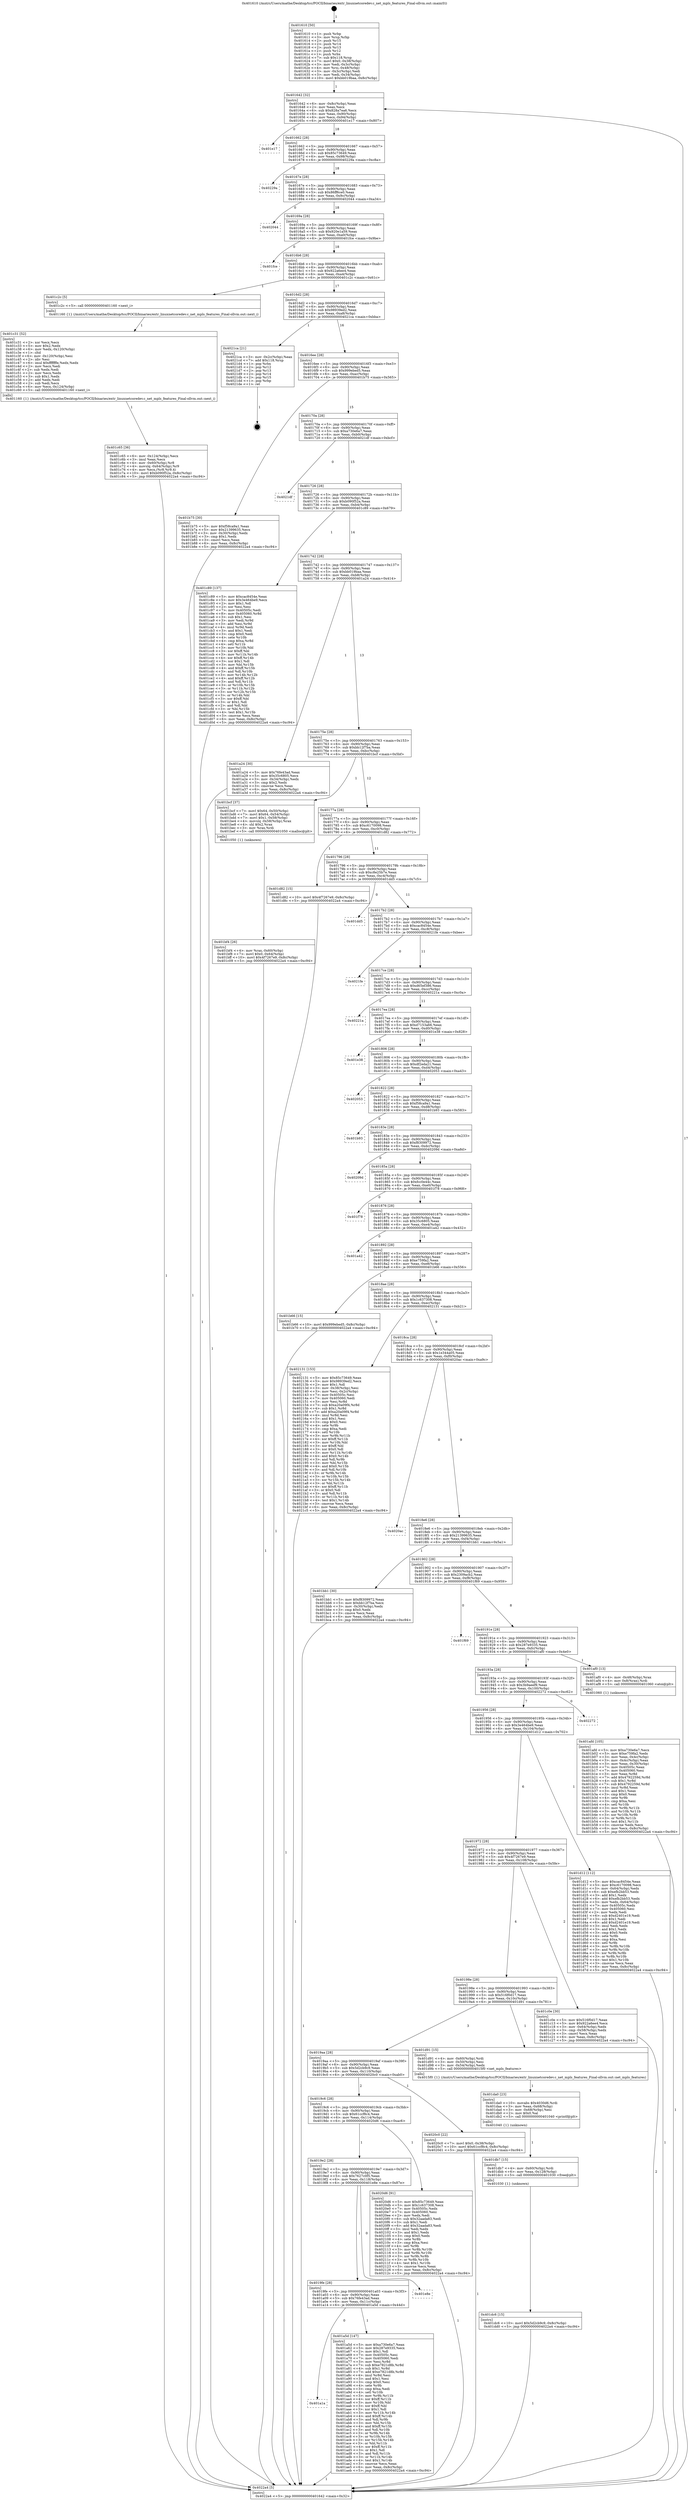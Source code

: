 digraph "0x401610" {
  label = "0x401610 (/mnt/c/Users/mathe/Desktop/tcc/POCII/binaries/extr_linuxnetcoredev.c_net_mpls_features_Final-ollvm.out::main(0))"
  labelloc = "t"
  node[shape=record]

  Entry [label="",width=0.3,height=0.3,shape=circle,fillcolor=black,style=filled]
  "0x401642" [label="{
     0x401642 [32]\l
     | [instrs]\l
     &nbsp;&nbsp;0x401642 \<+6\>: mov -0x8c(%rbp),%eax\l
     &nbsp;&nbsp;0x401648 \<+2\>: mov %eax,%ecx\l
     &nbsp;&nbsp;0x40164a \<+6\>: sub $0x828a7ea6,%ecx\l
     &nbsp;&nbsp;0x401650 \<+6\>: mov %eax,-0x90(%rbp)\l
     &nbsp;&nbsp;0x401656 \<+6\>: mov %ecx,-0x94(%rbp)\l
     &nbsp;&nbsp;0x40165c \<+6\>: je 0000000000401e17 \<main+0x807\>\l
  }"]
  "0x401e17" [label="{
     0x401e17\l
  }", style=dashed]
  "0x401662" [label="{
     0x401662 [28]\l
     | [instrs]\l
     &nbsp;&nbsp;0x401662 \<+5\>: jmp 0000000000401667 \<main+0x57\>\l
     &nbsp;&nbsp;0x401667 \<+6\>: mov -0x90(%rbp),%eax\l
     &nbsp;&nbsp;0x40166d \<+5\>: sub $0x85c73649,%eax\l
     &nbsp;&nbsp;0x401672 \<+6\>: mov %eax,-0x98(%rbp)\l
     &nbsp;&nbsp;0x401678 \<+6\>: je 000000000040229a \<main+0xc8a\>\l
  }"]
  Exit [label="",width=0.3,height=0.3,shape=circle,fillcolor=black,style=filled,peripheries=2]
  "0x40229a" [label="{
     0x40229a\l
  }", style=dashed]
  "0x40167e" [label="{
     0x40167e [28]\l
     | [instrs]\l
     &nbsp;&nbsp;0x40167e \<+5\>: jmp 0000000000401683 \<main+0x73\>\l
     &nbsp;&nbsp;0x401683 \<+6\>: mov -0x90(%rbp),%eax\l
     &nbsp;&nbsp;0x401689 \<+5\>: sub $0x86ff6ce0,%eax\l
     &nbsp;&nbsp;0x40168e \<+6\>: mov %eax,-0x9c(%rbp)\l
     &nbsp;&nbsp;0x401694 \<+6\>: je 0000000000402044 \<main+0xa34\>\l
  }"]
  "0x401dc6" [label="{
     0x401dc6 [15]\l
     | [instrs]\l
     &nbsp;&nbsp;0x401dc6 \<+10\>: movl $0x5d2cb9c9,-0x8c(%rbp)\l
     &nbsp;&nbsp;0x401dd0 \<+5\>: jmp 00000000004022a4 \<main+0xc94\>\l
  }"]
  "0x402044" [label="{
     0x402044\l
  }", style=dashed]
  "0x40169a" [label="{
     0x40169a [28]\l
     | [instrs]\l
     &nbsp;&nbsp;0x40169a \<+5\>: jmp 000000000040169f \<main+0x8f\>\l
     &nbsp;&nbsp;0x40169f \<+6\>: mov -0x90(%rbp),%eax\l
     &nbsp;&nbsp;0x4016a5 \<+5\>: sub $0x920e1a59,%eax\l
     &nbsp;&nbsp;0x4016aa \<+6\>: mov %eax,-0xa0(%rbp)\l
     &nbsp;&nbsp;0x4016b0 \<+6\>: je 0000000000401fce \<main+0x9be\>\l
  }"]
  "0x401db7" [label="{
     0x401db7 [15]\l
     | [instrs]\l
     &nbsp;&nbsp;0x401db7 \<+4\>: mov -0x60(%rbp),%rdi\l
     &nbsp;&nbsp;0x401dbb \<+6\>: mov %eax,-0x128(%rbp)\l
     &nbsp;&nbsp;0x401dc1 \<+5\>: call 0000000000401030 \<free@plt\>\l
     | [calls]\l
     &nbsp;&nbsp;0x401030 \{1\} (unknown)\l
  }"]
  "0x401fce" [label="{
     0x401fce\l
  }", style=dashed]
  "0x4016b6" [label="{
     0x4016b6 [28]\l
     | [instrs]\l
     &nbsp;&nbsp;0x4016b6 \<+5\>: jmp 00000000004016bb \<main+0xab\>\l
     &nbsp;&nbsp;0x4016bb \<+6\>: mov -0x90(%rbp),%eax\l
     &nbsp;&nbsp;0x4016c1 \<+5\>: sub $0x922a6ee4,%eax\l
     &nbsp;&nbsp;0x4016c6 \<+6\>: mov %eax,-0xa4(%rbp)\l
     &nbsp;&nbsp;0x4016cc \<+6\>: je 0000000000401c2c \<main+0x61c\>\l
  }"]
  "0x401da0" [label="{
     0x401da0 [23]\l
     | [instrs]\l
     &nbsp;&nbsp;0x401da0 \<+10\>: movabs $0x4030d6,%rdi\l
     &nbsp;&nbsp;0x401daa \<+3\>: mov %eax,-0x68(%rbp)\l
     &nbsp;&nbsp;0x401dad \<+3\>: mov -0x68(%rbp),%esi\l
     &nbsp;&nbsp;0x401db0 \<+2\>: mov $0x0,%al\l
     &nbsp;&nbsp;0x401db2 \<+5\>: call 0000000000401040 \<printf@plt\>\l
     | [calls]\l
     &nbsp;&nbsp;0x401040 \{1\} (unknown)\l
  }"]
  "0x401c2c" [label="{
     0x401c2c [5]\l
     | [instrs]\l
     &nbsp;&nbsp;0x401c2c \<+5\>: call 0000000000401160 \<next_i\>\l
     | [calls]\l
     &nbsp;&nbsp;0x401160 \{1\} (/mnt/c/Users/mathe/Desktop/tcc/POCII/binaries/extr_linuxnetcoredev.c_net_mpls_features_Final-ollvm.out::next_i)\l
  }"]
  "0x4016d2" [label="{
     0x4016d2 [28]\l
     | [instrs]\l
     &nbsp;&nbsp;0x4016d2 \<+5\>: jmp 00000000004016d7 \<main+0xc7\>\l
     &nbsp;&nbsp;0x4016d7 \<+6\>: mov -0x90(%rbp),%eax\l
     &nbsp;&nbsp;0x4016dd \<+5\>: sub $0x98939ed2,%eax\l
     &nbsp;&nbsp;0x4016e2 \<+6\>: mov %eax,-0xa8(%rbp)\l
     &nbsp;&nbsp;0x4016e8 \<+6\>: je 00000000004021ca \<main+0xbba\>\l
  }"]
  "0x401c65" [label="{
     0x401c65 [36]\l
     | [instrs]\l
     &nbsp;&nbsp;0x401c65 \<+6\>: mov -0x124(%rbp),%ecx\l
     &nbsp;&nbsp;0x401c6b \<+3\>: imul %eax,%ecx\l
     &nbsp;&nbsp;0x401c6e \<+4\>: mov -0x60(%rbp),%r8\l
     &nbsp;&nbsp;0x401c72 \<+4\>: movslq -0x64(%rbp),%r9\l
     &nbsp;&nbsp;0x401c76 \<+4\>: mov %ecx,(%r8,%r9,4)\l
     &nbsp;&nbsp;0x401c7a \<+10\>: movl $0xb090f52a,-0x8c(%rbp)\l
     &nbsp;&nbsp;0x401c84 \<+5\>: jmp 00000000004022a4 \<main+0xc94\>\l
  }"]
  "0x4021ca" [label="{
     0x4021ca [21]\l
     | [instrs]\l
     &nbsp;&nbsp;0x4021ca \<+3\>: mov -0x2c(%rbp),%eax\l
     &nbsp;&nbsp;0x4021cd \<+7\>: add $0x118,%rsp\l
     &nbsp;&nbsp;0x4021d4 \<+1\>: pop %rbx\l
     &nbsp;&nbsp;0x4021d5 \<+2\>: pop %r12\l
     &nbsp;&nbsp;0x4021d7 \<+2\>: pop %r13\l
     &nbsp;&nbsp;0x4021d9 \<+2\>: pop %r14\l
     &nbsp;&nbsp;0x4021db \<+2\>: pop %r15\l
     &nbsp;&nbsp;0x4021dd \<+1\>: pop %rbp\l
     &nbsp;&nbsp;0x4021de \<+1\>: ret\l
  }"]
  "0x4016ee" [label="{
     0x4016ee [28]\l
     | [instrs]\l
     &nbsp;&nbsp;0x4016ee \<+5\>: jmp 00000000004016f3 \<main+0xe3\>\l
     &nbsp;&nbsp;0x4016f3 \<+6\>: mov -0x90(%rbp),%eax\l
     &nbsp;&nbsp;0x4016f9 \<+5\>: sub $0x999ebed5,%eax\l
     &nbsp;&nbsp;0x4016fe \<+6\>: mov %eax,-0xac(%rbp)\l
     &nbsp;&nbsp;0x401704 \<+6\>: je 0000000000401b75 \<main+0x565\>\l
  }"]
  "0x401c31" [label="{
     0x401c31 [52]\l
     | [instrs]\l
     &nbsp;&nbsp;0x401c31 \<+2\>: xor %ecx,%ecx\l
     &nbsp;&nbsp;0x401c33 \<+5\>: mov $0x2,%edx\l
     &nbsp;&nbsp;0x401c38 \<+6\>: mov %edx,-0x120(%rbp)\l
     &nbsp;&nbsp;0x401c3e \<+1\>: cltd\l
     &nbsp;&nbsp;0x401c3f \<+6\>: mov -0x120(%rbp),%esi\l
     &nbsp;&nbsp;0x401c45 \<+2\>: idiv %esi\l
     &nbsp;&nbsp;0x401c47 \<+6\>: imul $0xfffffffe,%edx,%edx\l
     &nbsp;&nbsp;0x401c4d \<+2\>: mov %ecx,%edi\l
     &nbsp;&nbsp;0x401c4f \<+2\>: sub %edx,%edi\l
     &nbsp;&nbsp;0x401c51 \<+2\>: mov %ecx,%edx\l
     &nbsp;&nbsp;0x401c53 \<+3\>: sub $0x1,%edx\l
     &nbsp;&nbsp;0x401c56 \<+2\>: add %edx,%edi\l
     &nbsp;&nbsp;0x401c58 \<+2\>: sub %edi,%ecx\l
     &nbsp;&nbsp;0x401c5a \<+6\>: mov %ecx,-0x124(%rbp)\l
     &nbsp;&nbsp;0x401c60 \<+5\>: call 0000000000401160 \<next_i\>\l
     | [calls]\l
     &nbsp;&nbsp;0x401160 \{1\} (/mnt/c/Users/mathe/Desktop/tcc/POCII/binaries/extr_linuxnetcoredev.c_net_mpls_features_Final-ollvm.out::next_i)\l
  }"]
  "0x401b75" [label="{
     0x401b75 [30]\l
     | [instrs]\l
     &nbsp;&nbsp;0x401b75 \<+5\>: mov $0xf58ca9a1,%eax\l
     &nbsp;&nbsp;0x401b7a \<+5\>: mov $0x21399635,%ecx\l
     &nbsp;&nbsp;0x401b7f \<+3\>: mov -0x30(%rbp),%edx\l
     &nbsp;&nbsp;0x401b82 \<+3\>: cmp $0x1,%edx\l
     &nbsp;&nbsp;0x401b85 \<+3\>: cmovl %ecx,%eax\l
     &nbsp;&nbsp;0x401b88 \<+6\>: mov %eax,-0x8c(%rbp)\l
     &nbsp;&nbsp;0x401b8e \<+5\>: jmp 00000000004022a4 \<main+0xc94\>\l
  }"]
  "0x40170a" [label="{
     0x40170a [28]\l
     | [instrs]\l
     &nbsp;&nbsp;0x40170a \<+5\>: jmp 000000000040170f \<main+0xff\>\l
     &nbsp;&nbsp;0x40170f \<+6\>: mov -0x90(%rbp),%eax\l
     &nbsp;&nbsp;0x401715 \<+5\>: sub $0xa730e6a7,%eax\l
     &nbsp;&nbsp;0x40171a \<+6\>: mov %eax,-0xb0(%rbp)\l
     &nbsp;&nbsp;0x401720 \<+6\>: je 00000000004021df \<main+0xbcf\>\l
  }"]
  "0x401bf4" [label="{
     0x401bf4 [26]\l
     | [instrs]\l
     &nbsp;&nbsp;0x401bf4 \<+4\>: mov %rax,-0x60(%rbp)\l
     &nbsp;&nbsp;0x401bf8 \<+7\>: movl $0x0,-0x64(%rbp)\l
     &nbsp;&nbsp;0x401bff \<+10\>: movl $0x4f7267e9,-0x8c(%rbp)\l
     &nbsp;&nbsp;0x401c09 \<+5\>: jmp 00000000004022a4 \<main+0xc94\>\l
  }"]
  "0x4021df" [label="{
     0x4021df\l
  }", style=dashed]
  "0x401726" [label="{
     0x401726 [28]\l
     | [instrs]\l
     &nbsp;&nbsp;0x401726 \<+5\>: jmp 000000000040172b \<main+0x11b\>\l
     &nbsp;&nbsp;0x40172b \<+6\>: mov -0x90(%rbp),%eax\l
     &nbsp;&nbsp;0x401731 \<+5\>: sub $0xb090f52a,%eax\l
     &nbsp;&nbsp;0x401736 \<+6\>: mov %eax,-0xb4(%rbp)\l
     &nbsp;&nbsp;0x40173c \<+6\>: je 0000000000401c89 \<main+0x679\>\l
  }"]
  "0x401afd" [label="{
     0x401afd [105]\l
     | [instrs]\l
     &nbsp;&nbsp;0x401afd \<+5\>: mov $0xa730e6a7,%ecx\l
     &nbsp;&nbsp;0x401b02 \<+5\>: mov $0xe759fa2,%edx\l
     &nbsp;&nbsp;0x401b07 \<+3\>: mov %eax,-0x4c(%rbp)\l
     &nbsp;&nbsp;0x401b0a \<+3\>: mov -0x4c(%rbp),%eax\l
     &nbsp;&nbsp;0x401b0d \<+3\>: mov %eax,-0x30(%rbp)\l
     &nbsp;&nbsp;0x401b10 \<+7\>: mov 0x40505c,%eax\l
     &nbsp;&nbsp;0x401b17 \<+7\>: mov 0x405060,%esi\l
     &nbsp;&nbsp;0x401b1e \<+3\>: mov %eax,%r8d\l
     &nbsp;&nbsp;0x401b21 \<+7\>: add $0x4792259d,%r8d\l
     &nbsp;&nbsp;0x401b28 \<+4\>: sub $0x1,%r8d\l
     &nbsp;&nbsp;0x401b2c \<+7\>: sub $0x4792259d,%r8d\l
     &nbsp;&nbsp;0x401b33 \<+4\>: imul %r8d,%eax\l
     &nbsp;&nbsp;0x401b37 \<+3\>: and $0x1,%eax\l
     &nbsp;&nbsp;0x401b3a \<+3\>: cmp $0x0,%eax\l
     &nbsp;&nbsp;0x401b3d \<+4\>: sete %r9b\l
     &nbsp;&nbsp;0x401b41 \<+3\>: cmp $0xa,%esi\l
     &nbsp;&nbsp;0x401b44 \<+4\>: setl %r10b\l
     &nbsp;&nbsp;0x401b48 \<+3\>: mov %r9b,%r11b\l
     &nbsp;&nbsp;0x401b4b \<+3\>: and %r10b,%r11b\l
     &nbsp;&nbsp;0x401b4e \<+3\>: xor %r10b,%r9b\l
     &nbsp;&nbsp;0x401b51 \<+3\>: or %r9b,%r11b\l
     &nbsp;&nbsp;0x401b54 \<+4\>: test $0x1,%r11b\l
     &nbsp;&nbsp;0x401b58 \<+3\>: cmovne %edx,%ecx\l
     &nbsp;&nbsp;0x401b5b \<+6\>: mov %ecx,-0x8c(%rbp)\l
     &nbsp;&nbsp;0x401b61 \<+5\>: jmp 00000000004022a4 \<main+0xc94\>\l
  }"]
  "0x401c89" [label="{
     0x401c89 [137]\l
     | [instrs]\l
     &nbsp;&nbsp;0x401c89 \<+5\>: mov $0xcac8454e,%eax\l
     &nbsp;&nbsp;0x401c8e \<+5\>: mov $0x3e464be9,%ecx\l
     &nbsp;&nbsp;0x401c93 \<+2\>: mov $0x1,%dl\l
     &nbsp;&nbsp;0x401c95 \<+2\>: xor %esi,%esi\l
     &nbsp;&nbsp;0x401c97 \<+7\>: mov 0x40505c,%edi\l
     &nbsp;&nbsp;0x401c9e \<+8\>: mov 0x405060,%r8d\l
     &nbsp;&nbsp;0x401ca6 \<+3\>: sub $0x1,%esi\l
     &nbsp;&nbsp;0x401ca9 \<+3\>: mov %edi,%r9d\l
     &nbsp;&nbsp;0x401cac \<+3\>: add %esi,%r9d\l
     &nbsp;&nbsp;0x401caf \<+4\>: imul %r9d,%edi\l
     &nbsp;&nbsp;0x401cb3 \<+3\>: and $0x1,%edi\l
     &nbsp;&nbsp;0x401cb6 \<+3\>: cmp $0x0,%edi\l
     &nbsp;&nbsp;0x401cb9 \<+4\>: sete %r10b\l
     &nbsp;&nbsp;0x401cbd \<+4\>: cmp $0xa,%r8d\l
     &nbsp;&nbsp;0x401cc1 \<+4\>: setl %r11b\l
     &nbsp;&nbsp;0x401cc5 \<+3\>: mov %r10b,%bl\l
     &nbsp;&nbsp;0x401cc8 \<+3\>: xor $0xff,%bl\l
     &nbsp;&nbsp;0x401ccb \<+3\>: mov %r11b,%r14b\l
     &nbsp;&nbsp;0x401cce \<+4\>: xor $0xff,%r14b\l
     &nbsp;&nbsp;0x401cd2 \<+3\>: xor $0x1,%dl\l
     &nbsp;&nbsp;0x401cd5 \<+3\>: mov %bl,%r15b\l
     &nbsp;&nbsp;0x401cd8 \<+4\>: and $0xff,%r15b\l
     &nbsp;&nbsp;0x401cdc \<+3\>: and %dl,%r10b\l
     &nbsp;&nbsp;0x401cdf \<+3\>: mov %r14b,%r12b\l
     &nbsp;&nbsp;0x401ce2 \<+4\>: and $0xff,%r12b\l
     &nbsp;&nbsp;0x401ce6 \<+3\>: and %dl,%r11b\l
     &nbsp;&nbsp;0x401ce9 \<+3\>: or %r10b,%r15b\l
     &nbsp;&nbsp;0x401cec \<+3\>: or %r11b,%r12b\l
     &nbsp;&nbsp;0x401cef \<+3\>: xor %r12b,%r15b\l
     &nbsp;&nbsp;0x401cf2 \<+3\>: or %r14b,%bl\l
     &nbsp;&nbsp;0x401cf5 \<+3\>: xor $0xff,%bl\l
     &nbsp;&nbsp;0x401cf8 \<+3\>: or $0x1,%dl\l
     &nbsp;&nbsp;0x401cfb \<+2\>: and %dl,%bl\l
     &nbsp;&nbsp;0x401cfd \<+3\>: or %bl,%r15b\l
     &nbsp;&nbsp;0x401d00 \<+4\>: test $0x1,%r15b\l
     &nbsp;&nbsp;0x401d04 \<+3\>: cmovne %ecx,%eax\l
     &nbsp;&nbsp;0x401d07 \<+6\>: mov %eax,-0x8c(%rbp)\l
     &nbsp;&nbsp;0x401d0d \<+5\>: jmp 00000000004022a4 \<main+0xc94\>\l
  }"]
  "0x401742" [label="{
     0x401742 [28]\l
     | [instrs]\l
     &nbsp;&nbsp;0x401742 \<+5\>: jmp 0000000000401747 \<main+0x137\>\l
     &nbsp;&nbsp;0x401747 \<+6\>: mov -0x90(%rbp),%eax\l
     &nbsp;&nbsp;0x40174d \<+5\>: sub $0xbb019baa,%eax\l
     &nbsp;&nbsp;0x401752 \<+6\>: mov %eax,-0xb8(%rbp)\l
     &nbsp;&nbsp;0x401758 \<+6\>: je 0000000000401a24 \<main+0x414\>\l
  }"]
  "0x401a1a" [label="{
     0x401a1a\l
  }", style=dashed]
  "0x401a24" [label="{
     0x401a24 [30]\l
     | [instrs]\l
     &nbsp;&nbsp;0x401a24 \<+5\>: mov $0x76fe43ad,%eax\l
     &nbsp;&nbsp;0x401a29 \<+5\>: mov $0x35c6805,%ecx\l
     &nbsp;&nbsp;0x401a2e \<+3\>: mov -0x34(%rbp),%edx\l
     &nbsp;&nbsp;0x401a31 \<+3\>: cmp $0x2,%edx\l
     &nbsp;&nbsp;0x401a34 \<+3\>: cmovne %ecx,%eax\l
     &nbsp;&nbsp;0x401a37 \<+6\>: mov %eax,-0x8c(%rbp)\l
     &nbsp;&nbsp;0x401a3d \<+5\>: jmp 00000000004022a4 \<main+0xc94\>\l
  }"]
  "0x40175e" [label="{
     0x40175e [28]\l
     | [instrs]\l
     &nbsp;&nbsp;0x40175e \<+5\>: jmp 0000000000401763 \<main+0x153\>\l
     &nbsp;&nbsp;0x401763 \<+6\>: mov -0x90(%rbp),%eax\l
     &nbsp;&nbsp;0x401769 \<+5\>: sub $0xbb12f7ba,%eax\l
     &nbsp;&nbsp;0x40176e \<+6\>: mov %eax,-0xbc(%rbp)\l
     &nbsp;&nbsp;0x401774 \<+6\>: je 0000000000401bcf \<main+0x5bf\>\l
  }"]
  "0x4022a4" [label="{
     0x4022a4 [5]\l
     | [instrs]\l
     &nbsp;&nbsp;0x4022a4 \<+5\>: jmp 0000000000401642 \<main+0x32\>\l
  }"]
  "0x401610" [label="{
     0x401610 [50]\l
     | [instrs]\l
     &nbsp;&nbsp;0x401610 \<+1\>: push %rbp\l
     &nbsp;&nbsp;0x401611 \<+3\>: mov %rsp,%rbp\l
     &nbsp;&nbsp;0x401614 \<+2\>: push %r15\l
     &nbsp;&nbsp;0x401616 \<+2\>: push %r14\l
     &nbsp;&nbsp;0x401618 \<+2\>: push %r13\l
     &nbsp;&nbsp;0x40161a \<+2\>: push %r12\l
     &nbsp;&nbsp;0x40161c \<+1\>: push %rbx\l
     &nbsp;&nbsp;0x40161d \<+7\>: sub $0x118,%rsp\l
     &nbsp;&nbsp;0x401624 \<+7\>: movl $0x0,-0x38(%rbp)\l
     &nbsp;&nbsp;0x40162b \<+3\>: mov %edi,-0x3c(%rbp)\l
     &nbsp;&nbsp;0x40162e \<+4\>: mov %rsi,-0x48(%rbp)\l
     &nbsp;&nbsp;0x401632 \<+3\>: mov -0x3c(%rbp),%edi\l
     &nbsp;&nbsp;0x401635 \<+3\>: mov %edi,-0x34(%rbp)\l
     &nbsp;&nbsp;0x401638 \<+10\>: movl $0xbb019baa,-0x8c(%rbp)\l
  }"]
  "0x401a5d" [label="{
     0x401a5d [147]\l
     | [instrs]\l
     &nbsp;&nbsp;0x401a5d \<+5\>: mov $0xa730e6a7,%eax\l
     &nbsp;&nbsp;0x401a62 \<+5\>: mov $0x287e9335,%ecx\l
     &nbsp;&nbsp;0x401a67 \<+2\>: mov $0x1,%dl\l
     &nbsp;&nbsp;0x401a69 \<+7\>: mov 0x40505c,%esi\l
     &nbsp;&nbsp;0x401a70 \<+7\>: mov 0x405060,%edi\l
     &nbsp;&nbsp;0x401a77 \<+3\>: mov %esi,%r8d\l
     &nbsp;&nbsp;0x401a7a \<+7\>: sub $0xe7821d8b,%r8d\l
     &nbsp;&nbsp;0x401a81 \<+4\>: sub $0x1,%r8d\l
     &nbsp;&nbsp;0x401a85 \<+7\>: add $0xe7821d8b,%r8d\l
     &nbsp;&nbsp;0x401a8c \<+4\>: imul %r8d,%esi\l
     &nbsp;&nbsp;0x401a90 \<+3\>: and $0x1,%esi\l
     &nbsp;&nbsp;0x401a93 \<+3\>: cmp $0x0,%esi\l
     &nbsp;&nbsp;0x401a96 \<+4\>: sete %r9b\l
     &nbsp;&nbsp;0x401a9a \<+3\>: cmp $0xa,%edi\l
     &nbsp;&nbsp;0x401a9d \<+4\>: setl %r10b\l
     &nbsp;&nbsp;0x401aa1 \<+3\>: mov %r9b,%r11b\l
     &nbsp;&nbsp;0x401aa4 \<+4\>: xor $0xff,%r11b\l
     &nbsp;&nbsp;0x401aa8 \<+3\>: mov %r10b,%bl\l
     &nbsp;&nbsp;0x401aab \<+3\>: xor $0xff,%bl\l
     &nbsp;&nbsp;0x401aae \<+3\>: xor $0x1,%dl\l
     &nbsp;&nbsp;0x401ab1 \<+3\>: mov %r11b,%r14b\l
     &nbsp;&nbsp;0x401ab4 \<+4\>: and $0xff,%r14b\l
     &nbsp;&nbsp;0x401ab8 \<+3\>: and %dl,%r9b\l
     &nbsp;&nbsp;0x401abb \<+3\>: mov %bl,%r15b\l
     &nbsp;&nbsp;0x401abe \<+4\>: and $0xff,%r15b\l
     &nbsp;&nbsp;0x401ac2 \<+3\>: and %dl,%r10b\l
     &nbsp;&nbsp;0x401ac5 \<+3\>: or %r9b,%r14b\l
     &nbsp;&nbsp;0x401ac8 \<+3\>: or %r10b,%r15b\l
     &nbsp;&nbsp;0x401acb \<+3\>: xor %r15b,%r14b\l
     &nbsp;&nbsp;0x401ace \<+3\>: or %bl,%r11b\l
     &nbsp;&nbsp;0x401ad1 \<+4\>: xor $0xff,%r11b\l
     &nbsp;&nbsp;0x401ad5 \<+3\>: or $0x1,%dl\l
     &nbsp;&nbsp;0x401ad8 \<+3\>: and %dl,%r11b\l
     &nbsp;&nbsp;0x401adb \<+3\>: or %r11b,%r14b\l
     &nbsp;&nbsp;0x401ade \<+4\>: test $0x1,%r14b\l
     &nbsp;&nbsp;0x401ae2 \<+3\>: cmovne %ecx,%eax\l
     &nbsp;&nbsp;0x401ae5 \<+6\>: mov %eax,-0x8c(%rbp)\l
     &nbsp;&nbsp;0x401aeb \<+5\>: jmp 00000000004022a4 \<main+0xc94\>\l
  }"]
  "0x401bcf" [label="{
     0x401bcf [37]\l
     | [instrs]\l
     &nbsp;&nbsp;0x401bcf \<+7\>: movl $0x64,-0x50(%rbp)\l
     &nbsp;&nbsp;0x401bd6 \<+7\>: movl $0x64,-0x54(%rbp)\l
     &nbsp;&nbsp;0x401bdd \<+7\>: movl $0x1,-0x58(%rbp)\l
     &nbsp;&nbsp;0x401be4 \<+4\>: movslq -0x58(%rbp),%rax\l
     &nbsp;&nbsp;0x401be8 \<+4\>: shl $0x2,%rax\l
     &nbsp;&nbsp;0x401bec \<+3\>: mov %rax,%rdi\l
     &nbsp;&nbsp;0x401bef \<+5\>: call 0000000000401050 \<malloc@plt\>\l
     | [calls]\l
     &nbsp;&nbsp;0x401050 \{1\} (unknown)\l
  }"]
  "0x40177a" [label="{
     0x40177a [28]\l
     | [instrs]\l
     &nbsp;&nbsp;0x40177a \<+5\>: jmp 000000000040177f \<main+0x16f\>\l
     &nbsp;&nbsp;0x40177f \<+6\>: mov -0x90(%rbp),%eax\l
     &nbsp;&nbsp;0x401785 \<+5\>: sub $0xc6170098,%eax\l
     &nbsp;&nbsp;0x40178a \<+6\>: mov %eax,-0xc0(%rbp)\l
     &nbsp;&nbsp;0x401790 \<+6\>: je 0000000000401d82 \<main+0x772\>\l
  }"]
  "0x4019fe" [label="{
     0x4019fe [28]\l
     | [instrs]\l
     &nbsp;&nbsp;0x4019fe \<+5\>: jmp 0000000000401a03 \<main+0x3f3\>\l
     &nbsp;&nbsp;0x401a03 \<+6\>: mov -0x90(%rbp),%eax\l
     &nbsp;&nbsp;0x401a09 \<+5\>: sub $0x76fe43ad,%eax\l
     &nbsp;&nbsp;0x401a0e \<+6\>: mov %eax,-0x11c(%rbp)\l
     &nbsp;&nbsp;0x401a14 \<+6\>: je 0000000000401a5d \<main+0x44d\>\l
  }"]
  "0x401d82" [label="{
     0x401d82 [15]\l
     | [instrs]\l
     &nbsp;&nbsp;0x401d82 \<+10\>: movl $0x4f7267e9,-0x8c(%rbp)\l
     &nbsp;&nbsp;0x401d8c \<+5\>: jmp 00000000004022a4 \<main+0xc94\>\l
  }"]
  "0x401796" [label="{
     0x401796 [28]\l
     | [instrs]\l
     &nbsp;&nbsp;0x401796 \<+5\>: jmp 000000000040179b \<main+0x18b\>\l
     &nbsp;&nbsp;0x40179b \<+6\>: mov -0x90(%rbp),%eax\l
     &nbsp;&nbsp;0x4017a1 \<+5\>: sub $0xc8e25b7e,%eax\l
     &nbsp;&nbsp;0x4017a6 \<+6\>: mov %eax,-0xc4(%rbp)\l
     &nbsp;&nbsp;0x4017ac \<+6\>: je 0000000000401dd5 \<main+0x7c5\>\l
  }"]
  "0x401e8e" [label="{
     0x401e8e\l
  }", style=dashed]
  "0x401dd5" [label="{
     0x401dd5\l
  }", style=dashed]
  "0x4017b2" [label="{
     0x4017b2 [28]\l
     | [instrs]\l
     &nbsp;&nbsp;0x4017b2 \<+5\>: jmp 00000000004017b7 \<main+0x1a7\>\l
     &nbsp;&nbsp;0x4017b7 \<+6\>: mov -0x90(%rbp),%eax\l
     &nbsp;&nbsp;0x4017bd \<+5\>: sub $0xcac8454e,%eax\l
     &nbsp;&nbsp;0x4017c2 \<+6\>: mov %eax,-0xc8(%rbp)\l
     &nbsp;&nbsp;0x4017c8 \<+6\>: je 00000000004021fe \<main+0xbee\>\l
  }"]
  "0x4019e2" [label="{
     0x4019e2 [28]\l
     | [instrs]\l
     &nbsp;&nbsp;0x4019e2 \<+5\>: jmp 00000000004019e7 \<main+0x3d7\>\l
     &nbsp;&nbsp;0x4019e7 \<+6\>: mov -0x90(%rbp),%eax\l
     &nbsp;&nbsp;0x4019ed \<+5\>: sub $0x7627c0f5,%eax\l
     &nbsp;&nbsp;0x4019f2 \<+6\>: mov %eax,-0x118(%rbp)\l
     &nbsp;&nbsp;0x4019f8 \<+6\>: je 0000000000401e8e \<main+0x87e\>\l
  }"]
  "0x4021fe" [label="{
     0x4021fe\l
  }", style=dashed]
  "0x4017ce" [label="{
     0x4017ce [28]\l
     | [instrs]\l
     &nbsp;&nbsp;0x4017ce \<+5\>: jmp 00000000004017d3 \<main+0x1c3\>\l
     &nbsp;&nbsp;0x4017d3 \<+6\>: mov -0x90(%rbp),%eax\l
     &nbsp;&nbsp;0x4017d9 \<+5\>: sub $0xd65ef386,%eax\l
     &nbsp;&nbsp;0x4017de \<+6\>: mov %eax,-0xcc(%rbp)\l
     &nbsp;&nbsp;0x4017e4 \<+6\>: je 000000000040221a \<main+0xc0a\>\l
  }"]
  "0x4020d6" [label="{
     0x4020d6 [91]\l
     | [instrs]\l
     &nbsp;&nbsp;0x4020d6 \<+5\>: mov $0x85c73649,%eax\l
     &nbsp;&nbsp;0x4020db \<+5\>: mov $0x1c637308,%ecx\l
     &nbsp;&nbsp;0x4020e0 \<+7\>: mov 0x40505c,%edx\l
     &nbsp;&nbsp;0x4020e7 \<+7\>: mov 0x405060,%esi\l
     &nbsp;&nbsp;0x4020ee \<+2\>: mov %edx,%edi\l
     &nbsp;&nbsp;0x4020f0 \<+6\>: sub $0x32aada83,%edi\l
     &nbsp;&nbsp;0x4020f6 \<+3\>: sub $0x1,%edi\l
     &nbsp;&nbsp;0x4020f9 \<+6\>: add $0x32aada83,%edi\l
     &nbsp;&nbsp;0x4020ff \<+3\>: imul %edi,%edx\l
     &nbsp;&nbsp;0x402102 \<+3\>: and $0x1,%edx\l
     &nbsp;&nbsp;0x402105 \<+3\>: cmp $0x0,%edx\l
     &nbsp;&nbsp;0x402108 \<+4\>: sete %r8b\l
     &nbsp;&nbsp;0x40210c \<+3\>: cmp $0xa,%esi\l
     &nbsp;&nbsp;0x40210f \<+4\>: setl %r9b\l
     &nbsp;&nbsp;0x402113 \<+3\>: mov %r8b,%r10b\l
     &nbsp;&nbsp;0x402116 \<+3\>: and %r9b,%r10b\l
     &nbsp;&nbsp;0x402119 \<+3\>: xor %r9b,%r8b\l
     &nbsp;&nbsp;0x40211c \<+3\>: or %r8b,%r10b\l
     &nbsp;&nbsp;0x40211f \<+4\>: test $0x1,%r10b\l
     &nbsp;&nbsp;0x402123 \<+3\>: cmovne %ecx,%eax\l
     &nbsp;&nbsp;0x402126 \<+6\>: mov %eax,-0x8c(%rbp)\l
     &nbsp;&nbsp;0x40212c \<+5\>: jmp 00000000004022a4 \<main+0xc94\>\l
  }"]
  "0x40221a" [label="{
     0x40221a\l
  }", style=dashed]
  "0x4017ea" [label="{
     0x4017ea [28]\l
     | [instrs]\l
     &nbsp;&nbsp;0x4017ea \<+5\>: jmp 00000000004017ef \<main+0x1df\>\l
     &nbsp;&nbsp;0x4017ef \<+6\>: mov -0x90(%rbp),%eax\l
     &nbsp;&nbsp;0x4017f5 \<+5\>: sub $0xd7153a66,%eax\l
     &nbsp;&nbsp;0x4017fa \<+6\>: mov %eax,-0xd0(%rbp)\l
     &nbsp;&nbsp;0x401800 \<+6\>: je 0000000000401e38 \<main+0x828\>\l
  }"]
  "0x4019c6" [label="{
     0x4019c6 [28]\l
     | [instrs]\l
     &nbsp;&nbsp;0x4019c6 \<+5\>: jmp 00000000004019cb \<main+0x3bb\>\l
     &nbsp;&nbsp;0x4019cb \<+6\>: mov -0x90(%rbp),%eax\l
     &nbsp;&nbsp;0x4019d1 \<+5\>: sub $0x61ccf8c4,%eax\l
     &nbsp;&nbsp;0x4019d6 \<+6\>: mov %eax,-0x114(%rbp)\l
     &nbsp;&nbsp;0x4019dc \<+6\>: je 00000000004020d6 \<main+0xac6\>\l
  }"]
  "0x401e38" [label="{
     0x401e38\l
  }", style=dashed]
  "0x401806" [label="{
     0x401806 [28]\l
     | [instrs]\l
     &nbsp;&nbsp;0x401806 \<+5\>: jmp 000000000040180b \<main+0x1fb\>\l
     &nbsp;&nbsp;0x40180b \<+6\>: mov -0x90(%rbp),%eax\l
     &nbsp;&nbsp;0x401811 \<+5\>: sub $0xdf2eda21,%eax\l
     &nbsp;&nbsp;0x401816 \<+6\>: mov %eax,-0xd4(%rbp)\l
     &nbsp;&nbsp;0x40181c \<+6\>: je 0000000000402053 \<main+0xa43\>\l
  }"]
  "0x4020c0" [label="{
     0x4020c0 [22]\l
     | [instrs]\l
     &nbsp;&nbsp;0x4020c0 \<+7\>: movl $0x0,-0x38(%rbp)\l
     &nbsp;&nbsp;0x4020c7 \<+10\>: movl $0x61ccf8c4,-0x8c(%rbp)\l
     &nbsp;&nbsp;0x4020d1 \<+5\>: jmp 00000000004022a4 \<main+0xc94\>\l
  }"]
  "0x402053" [label="{
     0x402053\l
  }", style=dashed]
  "0x401822" [label="{
     0x401822 [28]\l
     | [instrs]\l
     &nbsp;&nbsp;0x401822 \<+5\>: jmp 0000000000401827 \<main+0x217\>\l
     &nbsp;&nbsp;0x401827 \<+6\>: mov -0x90(%rbp),%eax\l
     &nbsp;&nbsp;0x40182d \<+5\>: sub $0xf58ca9a1,%eax\l
     &nbsp;&nbsp;0x401832 \<+6\>: mov %eax,-0xd8(%rbp)\l
     &nbsp;&nbsp;0x401838 \<+6\>: je 0000000000401b93 \<main+0x583\>\l
  }"]
  "0x4019aa" [label="{
     0x4019aa [28]\l
     | [instrs]\l
     &nbsp;&nbsp;0x4019aa \<+5\>: jmp 00000000004019af \<main+0x39f\>\l
     &nbsp;&nbsp;0x4019af \<+6\>: mov -0x90(%rbp),%eax\l
     &nbsp;&nbsp;0x4019b5 \<+5\>: sub $0x5d2cb9c9,%eax\l
     &nbsp;&nbsp;0x4019ba \<+6\>: mov %eax,-0x110(%rbp)\l
     &nbsp;&nbsp;0x4019c0 \<+6\>: je 00000000004020c0 \<main+0xab0\>\l
  }"]
  "0x401b93" [label="{
     0x401b93\l
  }", style=dashed]
  "0x40183e" [label="{
     0x40183e [28]\l
     | [instrs]\l
     &nbsp;&nbsp;0x40183e \<+5\>: jmp 0000000000401843 \<main+0x233\>\l
     &nbsp;&nbsp;0x401843 \<+6\>: mov -0x90(%rbp),%eax\l
     &nbsp;&nbsp;0x401849 \<+5\>: sub $0xf8309972,%eax\l
     &nbsp;&nbsp;0x40184e \<+6\>: mov %eax,-0xdc(%rbp)\l
     &nbsp;&nbsp;0x401854 \<+6\>: je 000000000040209d \<main+0xa8d\>\l
  }"]
  "0x401d91" [label="{
     0x401d91 [15]\l
     | [instrs]\l
     &nbsp;&nbsp;0x401d91 \<+4\>: mov -0x60(%rbp),%rdi\l
     &nbsp;&nbsp;0x401d95 \<+3\>: mov -0x50(%rbp),%esi\l
     &nbsp;&nbsp;0x401d98 \<+3\>: mov -0x54(%rbp),%edx\l
     &nbsp;&nbsp;0x401d9b \<+5\>: call 00000000004015f0 \<net_mpls_features\>\l
     | [calls]\l
     &nbsp;&nbsp;0x4015f0 \{1\} (/mnt/c/Users/mathe/Desktop/tcc/POCII/binaries/extr_linuxnetcoredev.c_net_mpls_features_Final-ollvm.out::net_mpls_features)\l
  }"]
  "0x40209d" [label="{
     0x40209d\l
  }", style=dashed]
  "0x40185a" [label="{
     0x40185a [28]\l
     | [instrs]\l
     &nbsp;&nbsp;0x40185a \<+5\>: jmp 000000000040185f \<main+0x24f\>\l
     &nbsp;&nbsp;0x40185f \<+6\>: mov -0x90(%rbp),%eax\l
     &nbsp;&nbsp;0x401865 \<+5\>: sub $0xfcc0e44c,%eax\l
     &nbsp;&nbsp;0x40186a \<+6\>: mov %eax,-0xe0(%rbp)\l
     &nbsp;&nbsp;0x401870 \<+6\>: je 0000000000401f78 \<main+0x968\>\l
  }"]
  "0x40198e" [label="{
     0x40198e [28]\l
     | [instrs]\l
     &nbsp;&nbsp;0x40198e \<+5\>: jmp 0000000000401993 \<main+0x383\>\l
     &nbsp;&nbsp;0x401993 \<+6\>: mov -0x90(%rbp),%eax\l
     &nbsp;&nbsp;0x401999 \<+5\>: sub $0x516f0d17,%eax\l
     &nbsp;&nbsp;0x40199e \<+6\>: mov %eax,-0x10c(%rbp)\l
     &nbsp;&nbsp;0x4019a4 \<+6\>: je 0000000000401d91 \<main+0x781\>\l
  }"]
  "0x401f78" [label="{
     0x401f78\l
  }", style=dashed]
  "0x401876" [label="{
     0x401876 [28]\l
     | [instrs]\l
     &nbsp;&nbsp;0x401876 \<+5\>: jmp 000000000040187b \<main+0x26b\>\l
     &nbsp;&nbsp;0x40187b \<+6\>: mov -0x90(%rbp),%eax\l
     &nbsp;&nbsp;0x401881 \<+5\>: sub $0x35c6805,%eax\l
     &nbsp;&nbsp;0x401886 \<+6\>: mov %eax,-0xe4(%rbp)\l
     &nbsp;&nbsp;0x40188c \<+6\>: je 0000000000401a42 \<main+0x432\>\l
  }"]
  "0x401c0e" [label="{
     0x401c0e [30]\l
     | [instrs]\l
     &nbsp;&nbsp;0x401c0e \<+5\>: mov $0x516f0d17,%eax\l
     &nbsp;&nbsp;0x401c13 \<+5\>: mov $0x922a6ee4,%ecx\l
     &nbsp;&nbsp;0x401c18 \<+3\>: mov -0x64(%rbp),%edx\l
     &nbsp;&nbsp;0x401c1b \<+3\>: cmp -0x58(%rbp),%edx\l
     &nbsp;&nbsp;0x401c1e \<+3\>: cmovl %ecx,%eax\l
     &nbsp;&nbsp;0x401c21 \<+6\>: mov %eax,-0x8c(%rbp)\l
     &nbsp;&nbsp;0x401c27 \<+5\>: jmp 00000000004022a4 \<main+0xc94\>\l
  }"]
  "0x401a42" [label="{
     0x401a42\l
  }", style=dashed]
  "0x401892" [label="{
     0x401892 [28]\l
     | [instrs]\l
     &nbsp;&nbsp;0x401892 \<+5\>: jmp 0000000000401897 \<main+0x287\>\l
     &nbsp;&nbsp;0x401897 \<+6\>: mov -0x90(%rbp),%eax\l
     &nbsp;&nbsp;0x40189d \<+5\>: sub $0xe759fa2,%eax\l
     &nbsp;&nbsp;0x4018a2 \<+6\>: mov %eax,-0xe8(%rbp)\l
     &nbsp;&nbsp;0x4018a8 \<+6\>: je 0000000000401b66 \<main+0x556\>\l
  }"]
  "0x401972" [label="{
     0x401972 [28]\l
     | [instrs]\l
     &nbsp;&nbsp;0x401972 \<+5\>: jmp 0000000000401977 \<main+0x367\>\l
     &nbsp;&nbsp;0x401977 \<+6\>: mov -0x90(%rbp),%eax\l
     &nbsp;&nbsp;0x40197d \<+5\>: sub $0x4f7267e9,%eax\l
     &nbsp;&nbsp;0x401982 \<+6\>: mov %eax,-0x108(%rbp)\l
     &nbsp;&nbsp;0x401988 \<+6\>: je 0000000000401c0e \<main+0x5fe\>\l
  }"]
  "0x401b66" [label="{
     0x401b66 [15]\l
     | [instrs]\l
     &nbsp;&nbsp;0x401b66 \<+10\>: movl $0x999ebed5,-0x8c(%rbp)\l
     &nbsp;&nbsp;0x401b70 \<+5\>: jmp 00000000004022a4 \<main+0xc94\>\l
  }"]
  "0x4018ae" [label="{
     0x4018ae [28]\l
     | [instrs]\l
     &nbsp;&nbsp;0x4018ae \<+5\>: jmp 00000000004018b3 \<main+0x2a3\>\l
     &nbsp;&nbsp;0x4018b3 \<+6\>: mov -0x90(%rbp),%eax\l
     &nbsp;&nbsp;0x4018b9 \<+5\>: sub $0x1c637308,%eax\l
     &nbsp;&nbsp;0x4018be \<+6\>: mov %eax,-0xec(%rbp)\l
     &nbsp;&nbsp;0x4018c4 \<+6\>: je 0000000000402131 \<main+0xb21\>\l
  }"]
  "0x401d12" [label="{
     0x401d12 [112]\l
     | [instrs]\l
     &nbsp;&nbsp;0x401d12 \<+5\>: mov $0xcac8454e,%eax\l
     &nbsp;&nbsp;0x401d17 \<+5\>: mov $0xc6170098,%ecx\l
     &nbsp;&nbsp;0x401d1c \<+3\>: mov -0x64(%rbp),%edx\l
     &nbsp;&nbsp;0x401d1f \<+6\>: sub $0xefb2bb53,%edx\l
     &nbsp;&nbsp;0x401d25 \<+3\>: add $0x1,%edx\l
     &nbsp;&nbsp;0x401d28 \<+6\>: add $0xefb2bb53,%edx\l
     &nbsp;&nbsp;0x401d2e \<+3\>: mov %edx,-0x64(%rbp)\l
     &nbsp;&nbsp;0x401d31 \<+7\>: mov 0x40505c,%edx\l
     &nbsp;&nbsp;0x401d38 \<+7\>: mov 0x405060,%esi\l
     &nbsp;&nbsp;0x401d3f \<+2\>: mov %edx,%edi\l
     &nbsp;&nbsp;0x401d41 \<+6\>: sub $0xd2401e19,%edi\l
     &nbsp;&nbsp;0x401d47 \<+3\>: sub $0x1,%edi\l
     &nbsp;&nbsp;0x401d4a \<+6\>: add $0xd2401e19,%edi\l
     &nbsp;&nbsp;0x401d50 \<+3\>: imul %edi,%edx\l
     &nbsp;&nbsp;0x401d53 \<+3\>: and $0x1,%edx\l
     &nbsp;&nbsp;0x401d56 \<+3\>: cmp $0x0,%edx\l
     &nbsp;&nbsp;0x401d59 \<+4\>: sete %r8b\l
     &nbsp;&nbsp;0x401d5d \<+3\>: cmp $0xa,%esi\l
     &nbsp;&nbsp;0x401d60 \<+4\>: setl %r9b\l
     &nbsp;&nbsp;0x401d64 \<+3\>: mov %r8b,%r10b\l
     &nbsp;&nbsp;0x401d67 \<+3\>: and %r9b,%r10b\l
     &nbsp;&nbsp;0x401d6a \<+3\>: xor %r9b,%r8b\l
     &nbsp;&nbsp;0x401d6d \<+3\>: or %r8b,%r10b\l
     &nbsp;&nbsp;0x401d70 \<+4\>: test $0x1,%r10b\l
     &nbsp;&nbsp;0x401d74 \<+3\>: cmovne %ecx,%eax\l
     &nbsp;&nbsp;0x401d77 \<+6\>: mov %eax,-0x8c(%rbp)\l
     &nbsp;&nbsp;0x401d7d \<+5\>: jmp 00000000004022a4 \<main+0xc94\>\l
  }"]
  "0x402131" [label="{
     0x402131 [153]\l
     | [instrs]\l
     &nbsp;&nbsp;0x402131 \<+5\>: mov $0x85c73649,%eax\l
     &nbsp;&nbsp;0x402136 \<+5\>: mov $0x98939ed2,%ecx\l
     &nbsp;&nbsp;0x40213b \<+2\>: mov $0x1,%dl\l
     &nbsp;&nbsp;0x40213d \<+3\>: mov -0x38(%rbp),%esi\l
     &nbsp;&nbsp;0x402140 \<+3\>: mov %esi,-0x2c(%rbp)\l
     &nbsp;&nbsp;0x402143 \<+7\>: mov 0x40505c,%esi\l
     &nbsp;&nbsp;0x40214a \<+7\>: mov 0x405060,%edi\l
     &nbsp;&nbsp;0x402151 \<+3\>: mov %esi,%r8d\l
     &nbsp;&nbsp;0x402154 \<+7\>: sub $0xa20a09f4,%r8d\l
     &nbsp;&nbsp;0x40215b \<+4\>: sub $0x1,%r8d\l
     &nbsp;&nbsp;0x40215f \<+7\>: add $0xa20a09f4,%r8d\l
     &nbsp;&nbsp;0x402166 \<+4\>: imul %r8d,%esi\l
     &nbsp;&nbsp;0x40216a \<+3\>: and $0x1,%esi\l
     &nbsp;&nbsp;0x40216d \<+3\>: cmp $0x0,%esi\l
     &nbsp;&nbsp;0x402170 \<+4\>: sete %r9b\l
     &nbsp;&nbsp;0x402174 \<+3\>: cmp $0xa,%edi\l
     &nbsp;&nbsp;0x402177 \<+4\>: setl %r10b\l
     &nbsp;&nbsp;0x40217b \<+3\>: mov %r9b,%r11b\l
     &nbsp;&nbsp;0x40217e \<+4\>: xor $0xff,%r11b\l
     &nbsp;&nbsp;0x402182 \<+3\>: mov %r10b,%bl\l
     &nbsp;&nbsp;0x402185 \<+3\>: xor $0xff,%bl\l
     &nbsp;&nbsp;0x402188 \<+3\>: xor $0x0,%dl\l
     &nbsp;&nbsp;0x40218b \<+3\>: mov %r11b,%r14b\l
     &nbsp;&nbsp;0x40218e \<+4\>: and $0x0,%r14b\l
     &nbsp;&nbsp;0x402192 \<+3\>: and %dl,%r9b\l
     &nbsp;&nbsp;0x402195 \<+3\>: mov %bl,%r15b\l
     &nbsp;&nbsp;0x402198 \<+4\>: and $0x0,%r15b\l
     &nbsp;&nbsp;0x40219c \<+3\>: and %dl,%r10b\l
     &nbsp;&nbsp;0x40219f \<+3\>: or %r9b,%r14b\l
     &nbsp;&nbsp;0x4021a2 \<+3\>: or %r10b,%r15b\l
     &nbsp;&nbsp;0x4021a5 \<+3\>: xor %r15b,%r14b\l
     &nbsp;&nbsp;0x4021a8 \<+3\>: or %bl,%r11b\l
     &nbsp;&nbsp;0x4021ab \<+4\>: xor $0xff,%r11b\l
     &nbsp;&nbsp;0x4021af \<+3\>: or $0x0,%dl\l
     &nbsp;&nbsp;0x4021b2 \<+3\>: and %dl,%r11b\l
     &nbsp;&nbsp;0x4021b5 \<+3\>: or %r11b,%r14b\l
     &nbsp;&nbsp;0x4021b8 \<+4\>: test $0x1,%r14b\l
     &nbsp;&nbsp;0x4021bc \<+3\>: cmovne %ecx,%eax\l
     &nbsp;&nbsp;0x4021bf \<+6\>: mov %eax,-0x8c(%rbp)\l
     &nbsp;&nbsp;0x4021c5 \<+5\>: jmp 00000000004022a4 \<main+0xc94\>\l
  }"]
  "0x4018ca" [label="{
     0x4018ca [28]\l
     | [instrs]\l
     &nbsp;&nbsp;0x4018ca \<+5\>: jmp 00000000004018cf \<main+0x2bf\>\l
     &nbsp;&nbsp;0x4018cf \<+6\>: mov -0x90(%rbp),%eax\l
     &nbsp;&nbsp;0x4018d5 \<+5\>: sub $0x1e344a05,%eax\l
     &nbsp;&nbsp;0x4018da \<+6\>: mov %eax,-0xf0(%rbp)\l
     &nbsp;&nbsp;0x4018e0 \<+6\>: je 00000000004020ac \<main+0xa9c\>\l
  }"]
  "0x401956" [label="{
     0x401956 [28]\l
     | [instrs]\l
     &nbsp;&nbsp;0x401956 \<+5\>: jmp 000000000040195b \<main+0x34b\>\l
     &nbsp;&nbsp;0x40195b \<+6\>: mov -0x90(%rbp),%eax\l
     &nbsp;&nbsp;0x401961 \<+5\>: sub $0x3e464be9,%eax\l
     &nbsp;&nbsp;0x401966 \<+6\>: mov %eax,-0x104(%rbp)\l
     &nbsp;&nbsp;0x40196c \<+6\>: je 0000000000401d12 \<main+0x702\>\l
  }"]
  "0x4020ac" [label="{
     0x4020ac\l
  }", style=dashed]
  "0x4018e6" [label="{
     0x4018e6 [28]\l
     | [instrs]\l
     &nbsp;&nbsp;0x4018e6 \<+5\>: jmp 00000000004018eb \<main+0x2db\>\l
     &nbsp;&nbsp;0x4018eb \<+6\>: mov -0x90(%rbp),%eax\l
     &nbsp;&nbsp;0x4018f1 \<+5\>: sub $0x21399635,%eax\l
     &nbsp;&nbsp;0x4018f6 \<+6\>: mov %eax,-0xf4(%rbp)\l
     &nbsp;&nbsp;0x4018fc \<+6\>: je 0000000000401bb1 \<main+0x5a1\>\l
  }"]
  "0x402272" [label="{
     0x402272\l
  }", style=dashed]
  "0x401bb1" [label="{
     0x401bb1 [30]\l
     | [instrs]\l
     &nbsp;&nbsp;0x401bb1 \<+5\>: mov $0xf8309972,%eax\l
     &nbsp;&nbsp;0x401bb6 \<+5\>: mov $0xbb12f7ba,%ecx\l
     &nbsp;&nbsp;0x401bbb \<+3\>: mov -0x30(%rbp),%edx\l
     &nbsp;&nbsp;0x401bbe \<+3\>: cmp $0x0,%edx\l
     &nbsp;&nbsp;0x401bc1 \<+3\>: cmove %ecx,%eax\l
     &nbsp;&nbsp;0x401bc4 \<+6\>: mov %eax,-0x8c(%rbp)\l
     &nbsp;&nbsp;0x401bca \<+5\>: jmp 00000000004022a4 \<main+0xc94\>\l
  }"]
  "0x401902" [label="{
     0x401902 [28]\l
     | [instrs]\l
     &nbsp;&nbsp;0x401902 \<+5\>: jmp 0000000000401907 \<main+0x2f7\>\l
     &nbsp;&nbsp;0x401907 \<+6\>: mov -0x90(%rbp),%eax\l
     &nbsp;&nbsp;0x40190d \<+5\>: sub $0x2309acb2,%eax\l
     &nbsp;&nbsp;0x401912 \<+6\>: mov %eax,-0xf8(%rbp)\l
     &nbsp;&nbsp;0x401918 \<+6\>: je 0000000000401f69 \<main+0x959\>\l
  }"]
  "0x40193a" [label="{
     0x40193a [28]\l
     | [instrs]\l
     &nbsp;&nbsp;0x40193a \<+5\>: jmp 000000000040193f \<main+0x32f\>\l
     &nbsp;&nbsp;0x40193f \<+6\>: mov -0x90(%rbp),%eax\l
     &nbsp;&nbsp;0x401945 \<+5\>: sub $0x3b9aeef9,%eax\l
     &nbsp;&nbsp;0x40194a \<+6\>: mov %eax,-0x100(%rbp)\l
     &nbsp;&nbsp;0x401950 \<+6\>: je 0000000000402272 \<main+0xc62\>\l
  }"]
  "0x401f69" [label="{
     0x401f69\l
  }", style=dashed]
  "0x40191e" [label="{
     0x40191e [28]\l
     | [instrs]\l
     &nbsp;&nbsp;0x40191e \<+5\>: jmp 0000000000401923 \<main+0x313\>\l
     &nbsp;&nbsp;0x401923 \<+6\>: mov -0x90(%rbp),%eax\l
     &nbsp;&nbsp;0x401929 \<+5\>: sub $0x287e9335,%eax\l
     &nbsp;&nbsp;0x40192e \<+6\>: mov %eax,-0xfc(%rbp)\l
     &nbsp;&nbsp;0x401934 \<+6\>: je 0000000000401af0 \<main+0x4e0\>\l
  }"]
  "0x401af0" [label="{
     0x401af0 [13]\l
     | [instrs]\l
     &nbsp;&nbsp;0x401af0 \<+4\>: mov -0x48(%rbp),%rax\l
     &nbsp;&nbsp;0x401af4 \<+4\>: mov 0x8(%rax),%rdi\l
     &nbsp;&nbsp;0x401af8 \<+5\>: call 0000000000401060 \<atoi@plt\>\l
     | [calls]\l
     &nbsp;&nbsp;0x401060 \{1\} (unknown)\l
  }"]
  Entry -> "0x401610" [label=" 1"]
  "0x401642" -> "0x401e17" [label=" 0"]
  "0x401642" -> "0x401662" [label=" 18"]
  "0x4021ca" -> Exit [label=" 1"]
  "0x401662" -> "0x40229a" [label=" 0"]
  "0x401662" -> "0x40167e" [label=" 18"]
  "0x402131" -> "0x4022a4" [label=" 1"]
  "0x40167e" -> "0x402044" [label=" 0"]
  "0x40167e" -> "0x40169a" [label=" 18"]
  "0x4020d6" -> "0x4022a4" [label=" 1"]
  "0x40169a" -> "0x401fce" [label=" 0"]
  "0x40169a" -> "0x4016b6" [label=" 18"]
  "0x4020c0" -> "0x4022a4" [label=" 1"]
  "0x4016b6" -> "0x401c2c" [label=" 1"]
  "0x4016b6" -> "0x4016d2" [label=" 17"]
  "0x401dc6" -> "0x4022a4" [label=" 1"]
  "0x4016d2" -> "0x4021ca" [label=" 1"]
  "0x4016d2" -> "0x4016ee" [label=" 16"]
  "0x401db7" -> "0x401dc6" [label=" 1"]
  "0x4016ee" -> "0x401b75" [label=" 1"]
  "0x4016ee" -> "0x40170a" [label=" 15"]
  "0x401da0" -> "0x401db7" [label=" 1"]
  "0x40170a" -> "0x4021df" [label=" 0"]
  "0x40170a" -> "0x401726" [label=" 15"]
  "0x401d91" -> "0x401da0" [label=" 1"]
  "0x401726" -> "0x401c89" [label=" 1"]
  "0x401726" -> "0x401742" [label=" 14"]
  "0x401d82" -> "0x4022a4" [label=" 1"]
  "0x401742" -> "0x401a24" [label=" 1"]
  "0x401742" -> "0x40175e" [label=" 13"]
  "0x401a24" -> "0x4022a4" [label=" 1"]
  "0x401610" -> "0x401642" [label=" 1"]
  "0x4022a4" -> "0x401642" [label=" 17"]
  "0x401d12" -> "0x4022a4" [label=" 1"]
  "0x40175e" -> "0x401bcf" [label=" 1"]
  "0x40175e" -> "0x40177a" [label=" 12"]
  "0x401c89" -> "0x4022a4" [label=" 1"]
  "0x40177a" -> "0x401d82" [label=" 1"]
  "0x40177a" -> "0x401796" [label=" 11"]
  "0x401c31" -> "0x401c65" [label=" 1"]
  "0x401796" -> "0x401dd5" [label=" 0"]
  "0x401796" -> "0x4017b2" [label=" 11"]
  "0x401c2c" -> "0x401c31" [label=" 1"]
  "0x4017b2" -> "0x4021fe" [label=" 0"]
  "0x4017b2" -> "0x4017ce" [label=" 11"]
  "0x401bf4" -> "0x4022a4" [label=" 1"]
  "0x4017ce" -> "0x40221a" [label=" 0"]
  "0x4017ce" -> "0x4017ea" [label=" 11"]
  "0x401bcf" -> "0x401bf4" [label=" 1"]
  "0x4017ea" -> "0x401e38" [label=" 0"]
  "0x4017ea" -> "0x401806" [label=" 11"]
  "0x401b75" -> "0x4022a4" [label=" 1"]
  "0x401806" -> "0x402053" [label=" 0"]
  "0x401806" -> "0x401822" [label=" 11"]
  "0x401b66" -> "0x4022a4" [label=" 1"]
  "0x401822" -> "0x401b93" [label=" 0"]
  "0x401822" -> "0x40183e" [label=" 11"]
  "0x401af0" -> "0x401afd" [label=" 1"]
  "0x40183e" -> "0x40209d" [label=" 0"]
  "0x40183e" -> "0x40185a" [label=" 11"]
  "0x401a5d" -> "0x4022a4" [label=" 1"]
  "0x40185a" -> "0x401f78" [label=" 0"]
  "0x40185a" -> "0x401876" [label=" 11"]
  "0x4019fe" -> "0x401a5d" [label=" 1"]
  "0x401876" -> "0x401a42" [label=" 0"]
  "0x401876" -> "0x401892" [label=" 11"]
  "0x401c65" -> "0x4022a4" [label=" 1"]
  "0x401892" -> "0x401b66" [label=" 1"]
  "0x401892" -> "0x4018ae" [label=" 10"]
  "0x4019e2" -> "0x401e8e" [label=" 0"]
  "0x4018ae" -> "0x402131" [label=" 1"]
  "0x4018ae" -> "0x4018ca" [label=" 9"]
  "0x401c0e" -> "0x4022a4" [label=" 2"]
  "0x4018ca" -> "0x4020ac" [label=" 0"]
  "0x4018ca" -> "0x4018e6" [label=" 9"]
  "0x4019c6" -> "0x4020d6" [label=" 1"]
  "0x4018e6" -> "0x401bb1" [label=" 1"]
  "0x4018e6" -> "0x401902" [label=" 8"]
  "0x401bb1" -> "0x4022a4" [label=" 1"]
  "0x401902" -> "0x401f69" [label=" 0"]
  "0x401902" -> "0x40191e" [label=" 8"]
  "0x4019aa" -> "0x4020c0" [label=" 1"]
  "0x40191e" -> "0x401af0" [label=" 1"]
  "0x40191e" -> "0x40193a" [label=" 7"]
  "0x4019aa" -> "0x4019c6" [label=" 2"]
  "0x40193a" -> "0x402272" [label=" 0"]
  "0x40193a" -> "0x401956" [label=" 7"]
  "0x4019c6" -> "0x4019e2" [label=" 1"]
  "0x401956" -> "0x401d12" [label=" 1"]
  "0x401956" -> "0x401972" [label=" 6"]
  "0x4019e2" -> "0x4019fe" [label=" 1"]
  "0x401972" -> "0x401c0e" [label=" 2"]
  "0x401972" -> "0x40198e" [label=" 4"]
  "0x4019fe" -> "0x401a1a" [label=" 0"]
  "0x40198e" -> "0x401d91" [label=" 1"]
  "0x40198e" -> "0x4019aa" [label=" 3"]
  "0x401afd" -> "0x4022a4" [label=" 1"]
}

